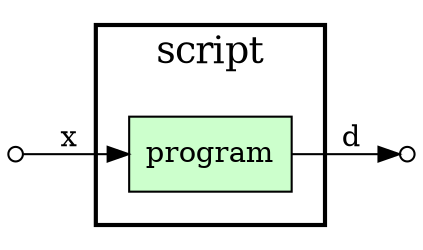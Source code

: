 digraph Workflow {
rankdir=LR
node[shape=circle style="filled" fillcolor="#FFFFFF" peripheries=1 label="" width=0.1]
node1
node2
subgraph cluster0 {
label="script"
penwidth=2
fontsize=18
subgraph cluster1 {
label=""
color="white"
node[shape=box style="filled" fillcolor="#CCFFCC" peripheries=1 label="" width=0.1]
node3 [label="program"]
node[shape=box style="filled" fillcolor="#CCFFCC" peripheries=2 label="" width=0.1]
}}
node3 -> node2 [label="d"]
node1 -> node3 [label="x"]
}
